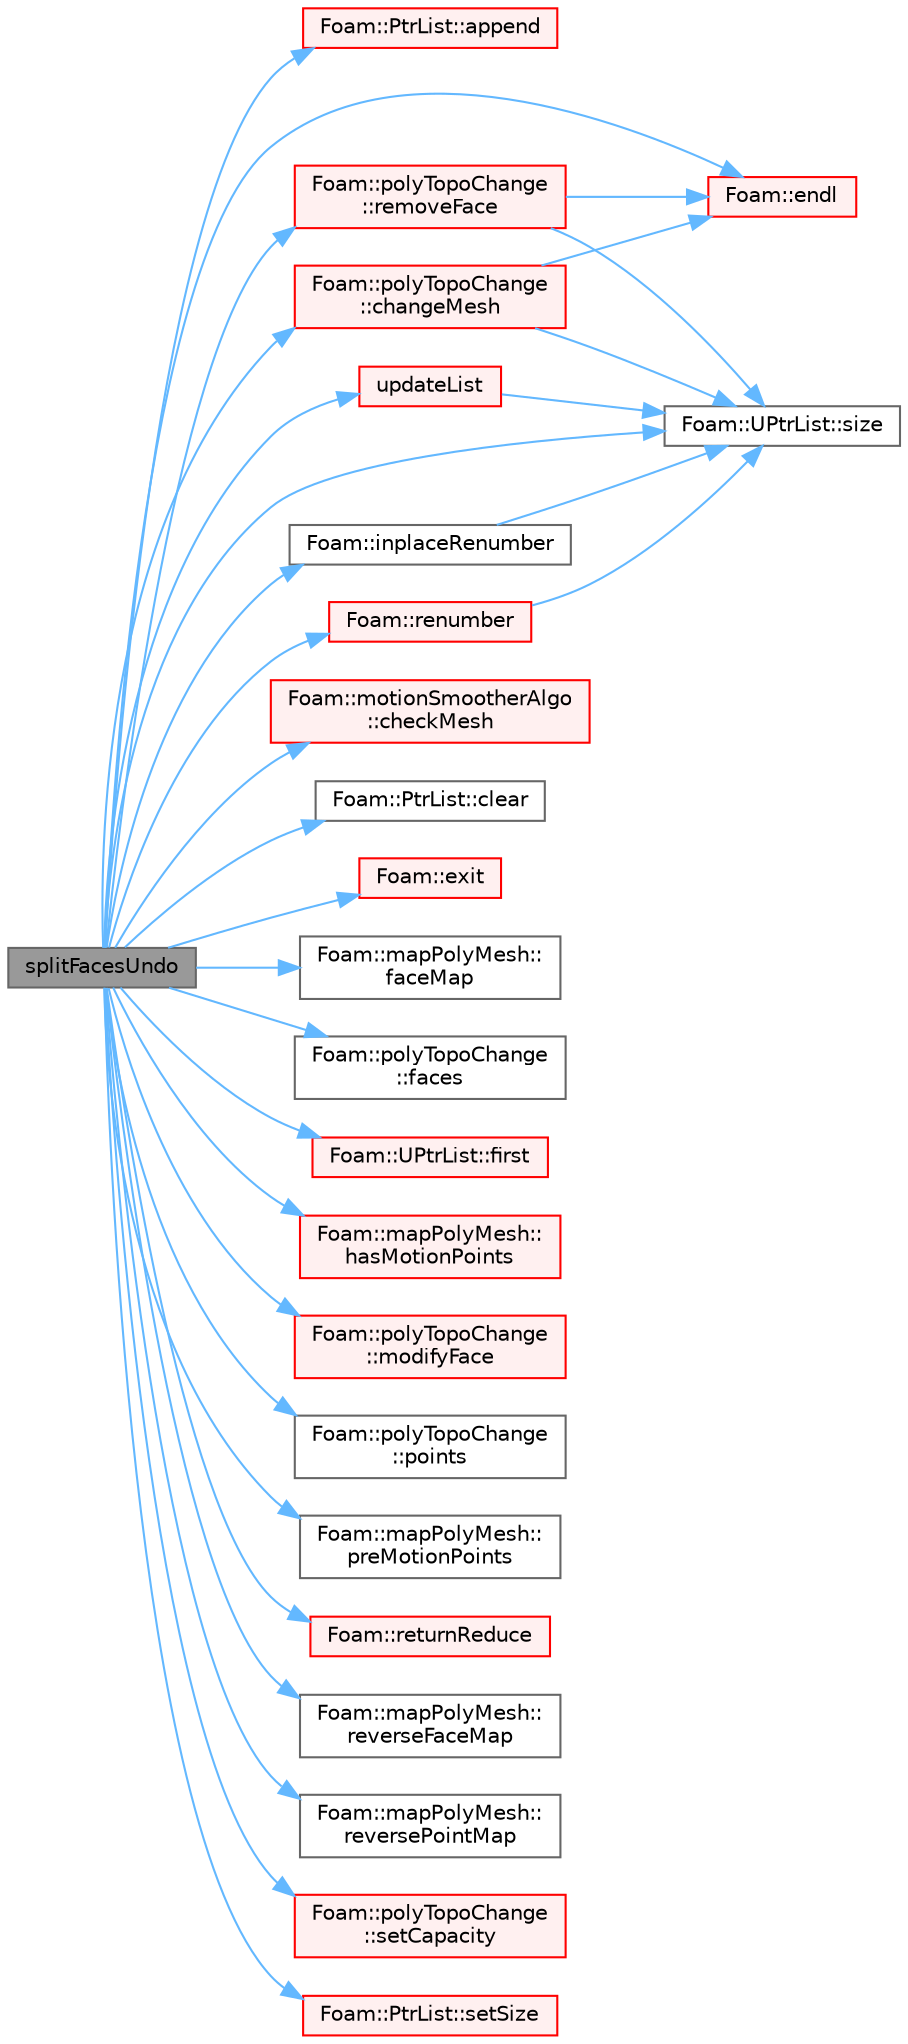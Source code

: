 digraph "splitFacesUndo"
{
 // LATEX_PDF_SIZE
  bgcolor="transparent";
  edge [fontname=Helvetica,fontsize=10,labelfontname=Helvetica,labelfontsize=10];
  node [fontname=Helvetica,fontsize=10,shape=box,height=0.2,width=0.4];
  rankdir="LR";
  Node1 [id="Node000001",label="splitFacesUndo",height=0.2,width=0.4,color="gray40", fillcolor="grey60", style="filled", fontcolor="black",tooltip=" "];
  Node1 -> Node2 [id="edge1_Node000001_Node000002",color="steelblue1",style="solid",tooltip=" "];
  Node2 [id="Node000002",label="Foam::PtrList::append",height=0.2,width=0.4,color="red", fillcolor="#FFF0F0", style="filled",URL="$classFoam_1_1PtrList.html#a9846c2ecbc3f323d5dc356dedb2c6cbd",tooltip=" "];
  Node1 -> Node6 [id="edge2_Node000001_Node000006",color="steelblue1",style="solid",tooltip=" "];
  Node6 [id="Node000006",label="Foam::polyTopoChange\l::changeMesh",height=0.2,width=0.4,color="red", fillcolor="#FFF0F0", style="filled",URL="$classFoam_1_1polyTopoChange.html#aadea253a54827c1e9ba3edf6deb58fe8",tooltip=" "];
  Node6 -> Node11 [id="edge3_Node000006_Node000011",color="steelblue1",style="solid",tooltip=" "];
  Node11 [id="Node000011",label="Foam::endl",height=0.2,width=0.4,color="red", fillcolor="#FFF0F0", style="filled",URL="$namespaceFoam.html#a7d5eca45a323264dc5fe811500ebda47",tooltip=" "];
  Node6 -> Node29 [id="edge4_Node000006_Node000029",color="steelblue1",style="solid",tooltip=" "];
  Node29 [id="Node000029",label="Foam::UPtrList::size",height=0.2,width=0.4,color="grey40", fillcolor="white", style="filled",URL="$classFoam_1_1UPtrList.html#a95603446b248fe1ecf5dc59bcc2eaff0",tooltip=" "];
  Node1 -> Node38 [id="edge5_Node000001_Node000038",color="steelblue1",style="solid",tooltip=" "];
  Node38 [id="Node000038",label="Foam::motionSmootherAlgo\l::checkMesh",height=0.2,width=0.4,color="red", fillcolor="#FFF0F0", style="filled",URL="$classFoam_1_1motionSmootherAlgo.html#aae5fa403a1bdcfd426f920bbf2d3d033",tooltip=" "];
  Node1 -> Node42 [id="edge6_Node000001_Node000042",color="steelblue1",style="solid",tooltip=" "];
  Node42 [id="Node000042",label="Foam::PtrList::clear",height=0.2,width=0.4,color="grey40", fillcolor="white", style="filled",URL="$classFoam_1_1PtrList.html#ac8bb3912a3ce86b15842e79d0b421204",tooltip=" "];
  Node1 -> Node11 [id="edge7_Node000001_Node000011",color="steelblue1",style="solid",tooltip=" "];
  Node1 -> Node43 [id="edge8_Node000001_Node000043",color="steelblue1",style="solid",tooltip=" "];
  Node43 [id="Node000043",label="Foam::exit",height=0.2,width=0.4,color="red", fillcolor="#FFF0F0", style="filled",URL="$namespaceFoam.html#ae0529b088aefc9f83b89dce5c31fda64",tooltip=" "];
  Node1 -> Node45 [id="edge9_Node000001_Node000045",color="steelblue1",style="solid",tooltip=" "];
  Node45 [id="Node000045",label="Foam::mapPolyMesh::\lfaceMap",height=0.2,width=0.4,color="grey40", fillcolor="white", style="filled",URL="$classFoam_1_1mapPolyMesh.html#a14fa815e4326f6d2a9d1a356991d3e60",tooltip=" "];
  Node1 -> Node46 [id="edge10_Node000001_Node000046",color="steelblue1",style="solid",tooltip=" "];
  Node46 [id="Node000046",label="Foam::polyTopoChange\l::faces",height=0.2,width=0.4,color="grey40", fillcolor="white", style="filled",URL="$classFoam_1_1polyTopoChange.html#a24e8c7f39ae39bde8a92f8684f9c05c7",tooltip=" "];
  Node1 -> Node47 [id="edge11_Node000001_Node000047",color="steelblue1",style="solid",tooltip=" "];
  Node47 [id="Node000047",label="Foam::UPtrList::first",height=0.2,width=0.4,color="red", fillcolor="#FFF0F0", style="filled",URL="$classFoam_1_1UPtrList.html#a1c9828bc3de9502754d944c95a2ce0d9",tooltip=" "];
  Node1 -> Node49 [id="edge12_Node000001_Node000049",color="steelblue1",style="solid",tooltip=" "];
  Node49 [id="Node000049",label="Foam::mapPolyMesh::\lhasMotionPoints",height=0.2,width=0.4,color="red", fillcolor="#FFF0F0", style="filled",URL="$classFoam_1_1mapPolyMesh.html#aff98fc11bbc5b4a9e049d75f552357f2",tooltip=" "];
  Node1 -> Node50 [id="edge13_Node000001_Node000050",color="steelblue1",style="solid",tooltip=" "];
  Node50 [id="Node000050",label="Foam::inplaceRenumber",height=0.2,width=0.4,color="grey40", fillcolor="white", style="filled",URL="$namespaceFoam.html#a16337b512fc31dd510d929a789207d87",tooltip=" "];
  Node50 -> Node29 [id="edge14_Node000050_Node000029",color="steelblue1",style="solid",tooltip=" "];
  Node1 -> Node51 [id="edge15_Node000001_Node000051",color="steelblue1",style="solid",tooltip=" "];
  Node51 [id="Node000051",label="Foam::polyTopoChange\l::modifyFace",height=0.2,width=0.4,color="red", fillcolor="#FFF0F0", style="filled",URL="$classFoam_1_1polyTopoChange.html#a7d0d5d15783d4a43fcd10a838bece1ae",tooltip=" "];
  Node1 -> Node56 [id="edge16_Node000001_Node000056",color="steelblue1",style="solid",tooltip=" "];
  Node56 [id="Node000056",label="Foam::polyTopoChange\l::points",height=0.2,width=0.4,color="grey40", fillcolor="white", style="filled",URL="$classFoam_1_1polyTopoChange.html#ac502f0067c8337cd6dabf8218eb0625d",tooltip=" "];
  Node1 -> Node57 [id="edge17_Node000001_Node000057",color="steelblue1",style="solid",tooltip=" "];
  Node57 [id="Node000057",label="Foam::mapPolyMesh::\lpreMotionPoints",height=0.2,width=0.4,color="grey40", fillcolor="white", style="filled",URL="$classFoam_1_1mapPolyMesh.html#a97c002f050ac161051d5fe3c9796fc37",tooltip=" "];
  Node1 -> Node58 [id="edge18_Node000001_Node000058",color="steelblue1",style="solid",tooltip=" "];
  Node58 [id="Node000058",label="Foam::polyTopoChange\l::removeFace",height=0.2,width=0.4,color="red", fillcolor="#FFF0F0", style="filled",URL="$classFoam_1_1polyTopoChange.html#a87290817226cf1fbc53b6e752228b66a",tooltip=" "];
  Node58 -> Node11 [id="edge19_Node000058_Node000011",color="steelblue1",style="solid",tooltip=" "];
  Node58 -> Node29 [id="edge20_Node000058_Node000029",color="steelblue1",style="solid",tooltip=" "];
  Node1 -> Node59 [id="edge21_Node000001_Node000059",color="steelblue1",style="solid",tooltip=" "];
  Node59 [id="Node000059",label="Foam::renumber",height=0.2,width=0.4,color="red", fillcolor="#FFF0F0", style="filled",URL="$namespaceFoam.html#a5271ae68199726f1f84120852ba46949",tooltip=" "];
  Node59 -> Node29 [id="edge22_Node000059_Node000029",color="steelblue1",style="solid",tooltip=" "];
  Node1 -> Node61 [id="edge23_Node000001_Node000061",color="steelblue1",style="solid",tooltip=" "];
  Node61 [id="Node000061",label="Foam::returnReduce",height=0.2,width=0.4,color="red", fillcolor="#FFF0F0", style="filled",URL="$namespaceFoam.html#acf61c6966eeded6a33f4925a2ab5240a",tooltip=" "];
  Node1 -> Node75 [id="edge24_Node000001_Node000075",color="steelblue1",style="solid",tooltip=" "];
  Node75 [id="Node000075",label="Foam::mapPolyMesh::\lreverseFaceMap",height=0.2,width=0.4,color="grey40", fillcolor="white", style="filled",URL="$classFoam_1_1mapPolyMesh.html#ae96b688ace0ba72f13b66260e75d51bf",tooltip=" "];
  Node1 -> Node76 [id="edge25_Node000001_Node000076",color="steelblue1",style="solid",tooltip=" "];
  Node76 [id="Node000076",label="Foam::mapPolyMesh::\lreversePointMap",height=0.2,width=0.4,color="grey40", fillcolor="white", style="filled",URL="$classFoam_1_1mapPolyMesh.html#ac716e98a34ccb9740d9269f8a95d0aa2",tooltip=" "];
  Node1 -> Node77 [id="edge26_Node000001_Node000077",color="steelblue1",style="solid",tooltip=" "];
  Node77 [id="Node000077",label="Foam::polyTopoChange\l::setCapacity",height=0.2,width=0.4,color="red", fillcolor="#FFF0F0", style="filled",URL="$classFoam_1_1polyTopoChange.html#a63533ab96a36c8fc3ca51bf8a0622e36",tooltip=" "];
  Node1 -> Node78 [id="edge27_Node000001_Node000078",color="steelblue1",style="solid",tooltip=" "];
  Node78 [id="Node000078",label="Foam::PtrList::setSize",height=0.2,width=0.4,color="red", fillcolor="#FFF0F0", style="filled",URL="$classFoam_1_1PtrList.html#a69101c7616426ea26b33577a730b73e8",tooltip=" "];
  Node1 -> Node29 [id="edge28_Node000001_Node000029",color="steelblue1",style="solid",tooltip=" "];
  Node1 -> Node79 [id="edge29_Node000001_Node000079",color="steelblue1",style="solid",tooltip=" "];
  Node79 [id="Node000079",label="updateList",height=0.2,width=0.4,color="red", fillcolor="#FFF0F0", style="filled",URL="$classFoam_1_1meshRefinement.html#acb22f124478b6f5cd17b2d7dad384cf8",tooltip=" "];
  Node79 -> Node29 [id="edge30_Node000079_Node000029",color="steelblue1",style="solid",tooltip=" "];
}
